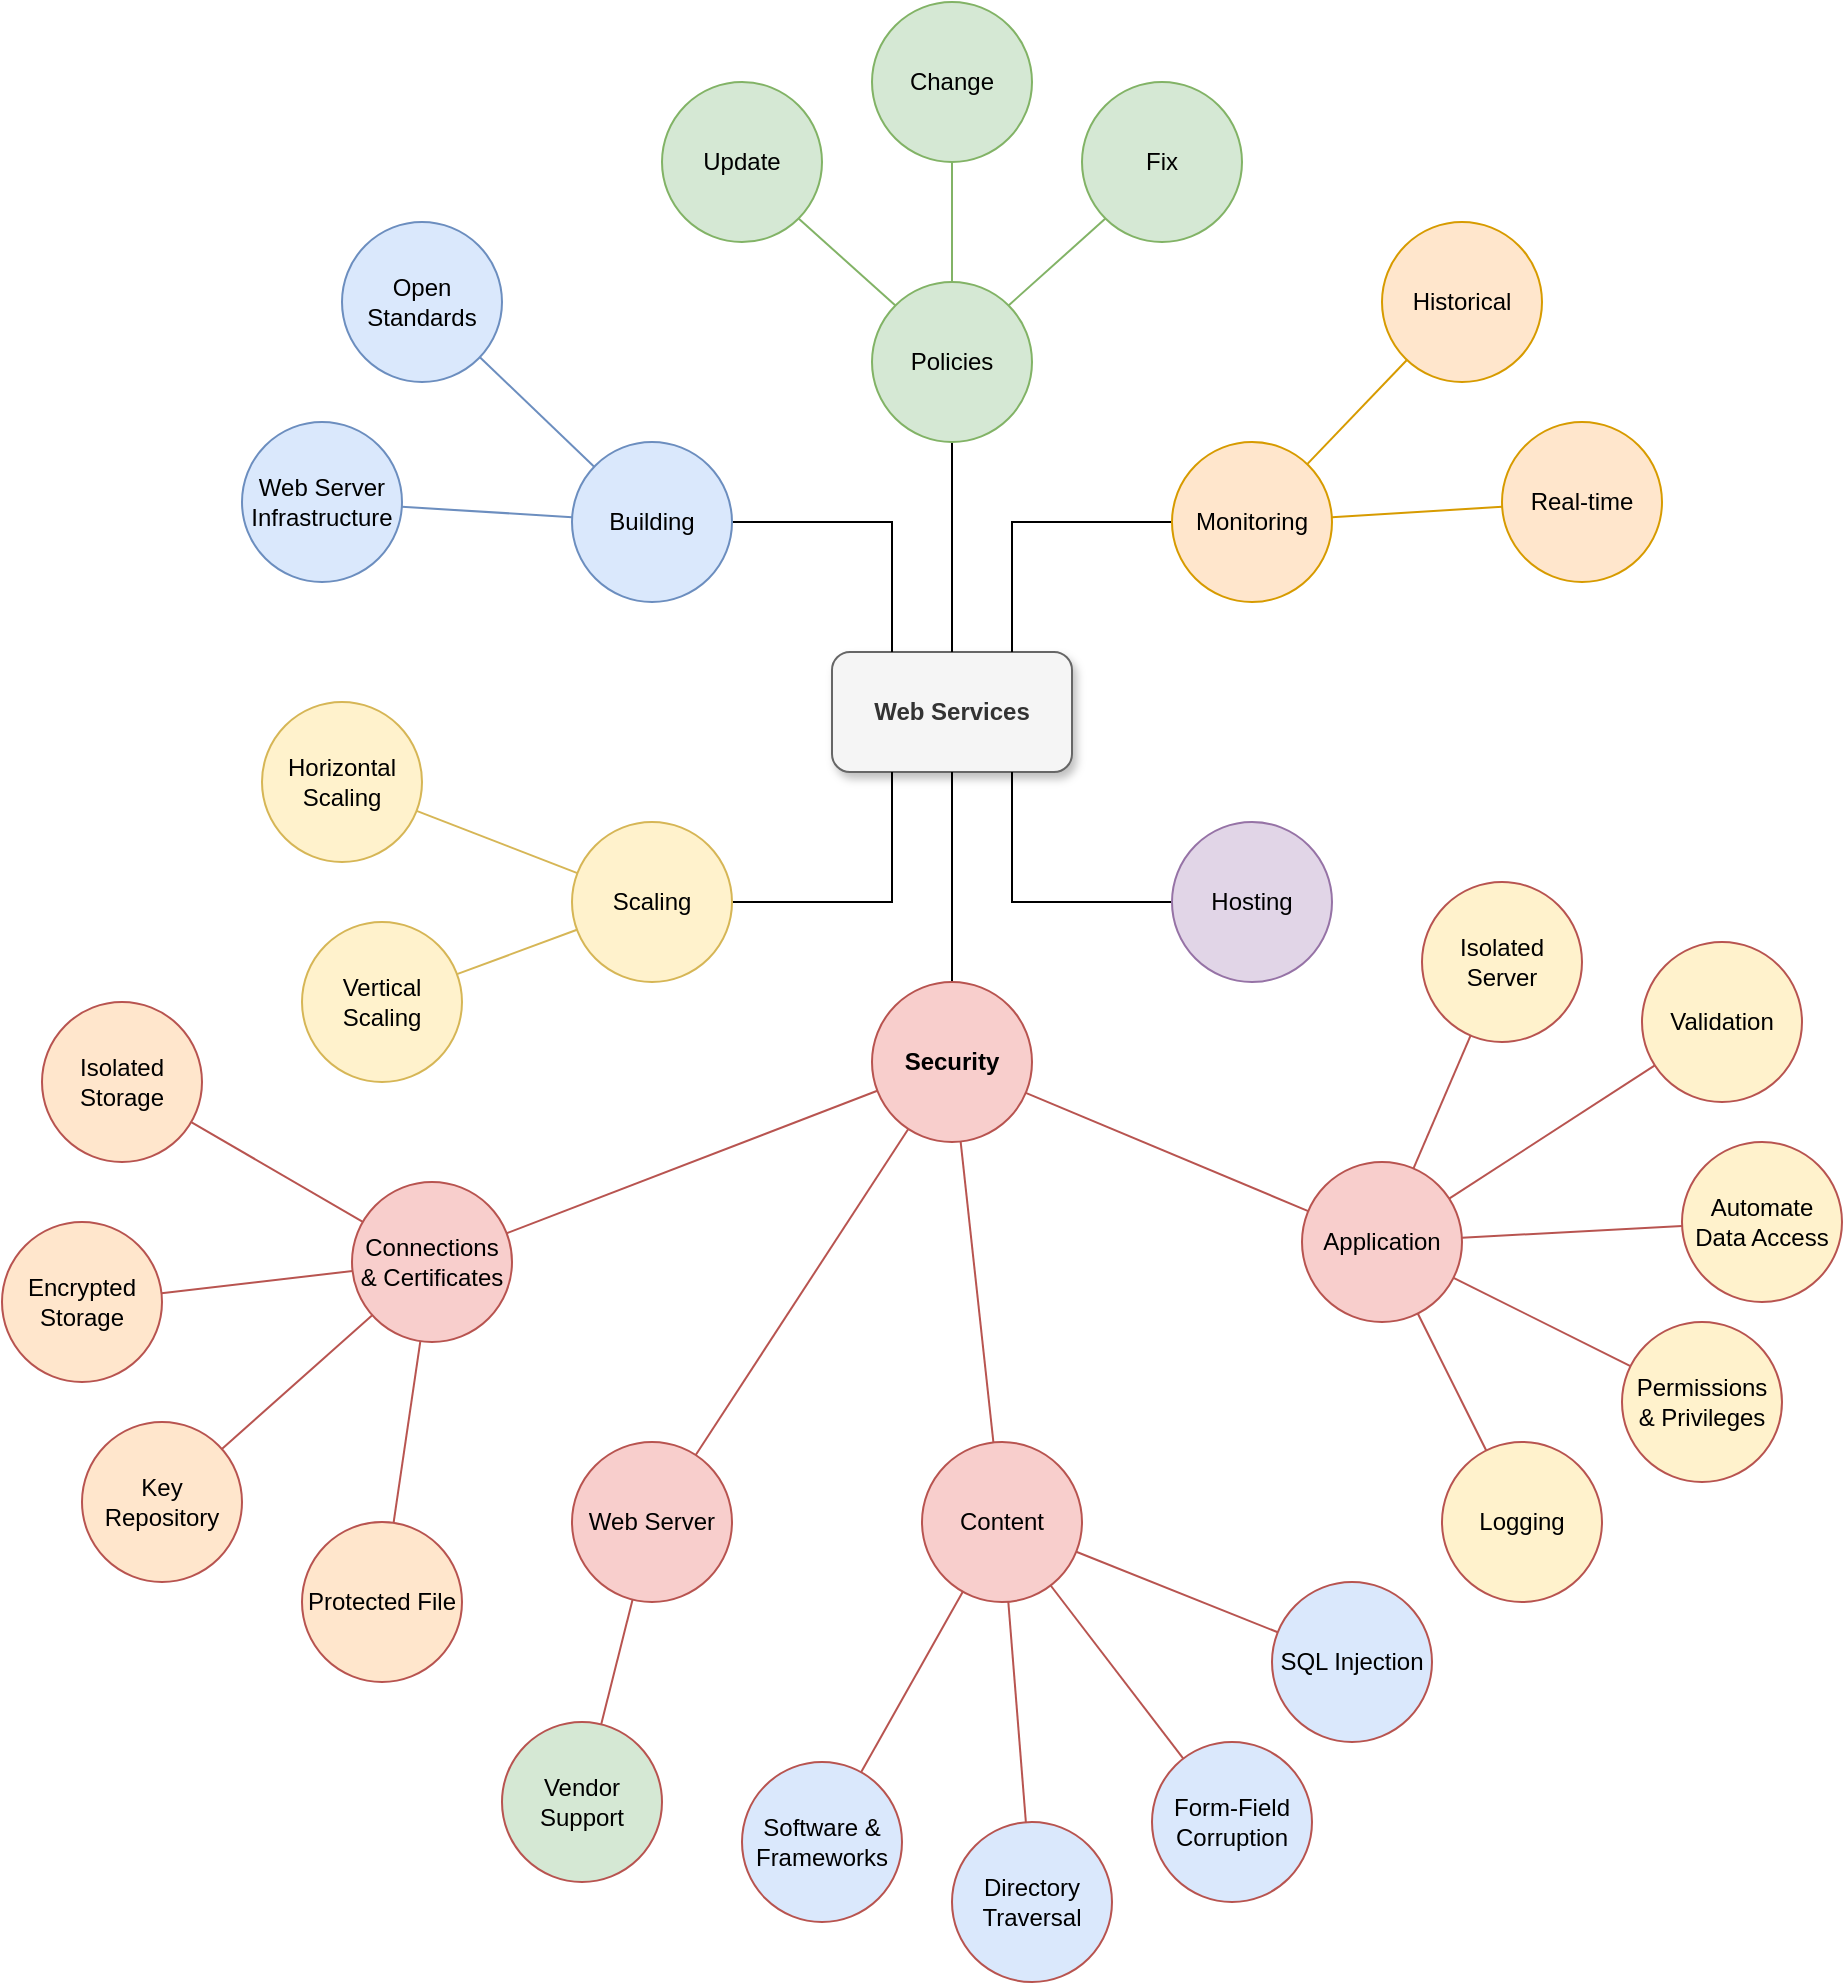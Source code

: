 <mxfile version="17.2.4" type="github">
  <diagram id="24S-3uZ9o3oFJGHXSIlB" name="Page-1">
    <mxGraphModel dx="2523" dy="1085" grid="1" gridSize="10" guides="1" tooltips="1" connect="1" arrows="1" fold="1" page="1" pageScale="1" pageWidth="850" pageHeight="1100" math="0" shadow="0">
      <root>
        <mxCell id="0" />
        <mxCell id="1" parent="0" />
        <mxCell id="C-41xfws82V7MeyMws4P-3" value="Web Services" style="rounded=1;whiteSpace=wrap;html=1;shadow=1;glass=0;sketch=0;fillColor=#f5f5f5;fontColor=#333333;strokeColor=#666666;fontStyle=1" parent="1" vertex="1">
          <mxGeometry x="365" y="415" width="120" height="60" as="geometry" />
        </mxCell>
        <mxCell id="RIXVrHPqZjZGEqXnlm6z-10" style="edgeStyle=orthogonalEdgeStyle;rounded=0;orthogonalLoop=1;jettySize=auto;html=1;entryX=0.25;entryY=0;entryDx=0;entryDy=0;endArrow=none;endFill=0;" parent="1" source="C-41xfws82V7MeyMws4P-4" target="C-41xfws82V7MeyMws4P-3" edge="1">
          <mxGeometry relative="1" as="geometry" />
        </mxCell>
        <mxCell id="C-41xfws82V7MeyMws4P-4" value="Building" style="ellipse;whiteSpace=wrap;html=1;aspect=fixed;fillColor=#dae8fc;strokeColor=#6c8ebf;" parent="1" vertex="1">
          <mxGeometry x="235" y="310" width="80" height="80" as="geometry" />
        </mxCell>
        <mxCell id="RIXVrHPqZjZGEqXnlm6z-11" style="edgeStyle=orthogonalEdgeStyle;rounded=0;orthogonalLoop=1;jettySize=auto;html=1;entryX=0.5;entryY=0;entryDx=0;entryDy=0;endArrow=none;endFill=0;" parent="1" source="RIXVrHPqZjZGEqXnlm6z-1" target="C-41xfws82V7MeyMws4P-3" edge="1">
          <mxGeometry relative="1" as="geometry" />
        </mxCell>
        <mxCell id="RIXVrHPqZjZGEqXnlm6z-1" value="Policies" style="ellipse;whiteSpace=wrap;html=1;aspect=fixed;fillColor=#d5e8d4;strokeColor=#82b366;" parent="1" vertex="1">
          <mxGeometry x="385" y="230" width="80" height="80" as="geometry" />
        </mxCell>
        <mxCell id="RIXVrHPqZjZGEqXnlm6z-12" style="edgeStyle=orthogonalEdgeStyle;rounded=0;orthogonalLoop=1;jettySize=auto;html=1;entryX=0.75;entryY=0;entryDx=0;entryDy=0;endArrow=none;endFill=0;" parent="1" source="RIXVrHPqZjZGEqXnlm6z-2" target="C-41xfws82V7MeyMws4P-3" edge="1">
          <mxGeometry relative="1" as="geometry" />
        </mxCell>
        <mxCell id="RIXVrHPqZjZGEqXnlm6z-2" value="Monitoring" style="ellipse;whiteSpace=wrap;html=1;aspect=fixed;fillColor=#ffe6cc;strokeColor=#d79b00;" parent="1" vertex="1">
          <mxGeometry x="535" y="310" width="80" height="80" as="geometry" />
        </mxCell>
        <mxCell id="RIXVrHPqZjZGEqXnlm6z-9" style="edgeStyle=orthogonalEdgeStyle;rounded=0;orthogonalLoop=1;jettySize=auto;html=1;entryX=0.25;entryY=1;entryDx=0;entryDy=0;endArrow=none;endFill=0;" parent="1" source="RIXVrHPqZjZGEqXnlm6z-3" target="C-41xfws82V7MeyMws4P-3" edge="1">
          <mxGeometry relative="1" as="geometry" />
        </mxCell>
        <mxCell id="RIXVrHPqZjZGEqXnlm6z-3" value="Scaling" style="ellipse;whiteSpace=wrap;html=1;aspect=fixed;fillColor=#fff2cc;strokeColor=#d6b656;" parent="1" vertex="1">
          <mxGeometry x="235" y="500" width="80" height="80" as="geometry" />
        </mxCell>
        <mxCell id="RIXVrHPqZjZGEqXnlm6z-8" style="edgeStyle=orthogonalEdgeStyle;rounded=0;orthogonalLoop=1;jettySize=auto;html=1;entryX=0.75;entryY=1;entryDx=0;entryDy=0;endArrow=none;endFill=0;" parent="1" source="RIXVrHPqZjZGEqXnlm6z-4" target="C-41xfws82V7MeyMws4P-3" edge="1">
          <mxGeometry relative="1" as="geometry" />
        </mxCell>
        <mxCell id="RIXVrHPqZjZGEqXnlm6z-4" value="Hosting" style="ellipse;whiteSpace=wrap;html=1;aspect=fixed;fillColor=#e1d5e7;strokeColor=#9673a6;" parent="1" vertex="1">
          <mxGeometry x="535" y="500" width="80" height="80" as="geometry" />
        </mxCell>
        <mxCell id="RIXVrHPqZjZGEqXnlm6z-7" style="edgeStyle=orthogonalEdgeStyle;rounded=0;orthogonalLoop=1;jettySize=auto;html=1;entryX=0.5;entryY=1;entryDx=0;entryDy=0;endArrow=none;endFill=0;" parent="1" source="RIXVrHPqZjZGEqXnlm6z-5" target="C-41xfws82V7MeyMws4P-3" edge="1">
          <mxGeometry relative="1" as="geometry" />
        </mxCell>
        <mxCell id="RIXVrHPqZjZGEqXnlm6z-5" value="Security" style="ellipse;whiteSpace=wrap;html=1;aspect=fixed;fillColor=#f8cecc;strokeColor=#b85450;fontStyle=1" parent="1" vertex="1">
          <mxGeometry x="385" y="580" width="80" height="80" as="geometry" />
        </mxCell>
        <mxCell id="RIXVrHPqZjZGEqXnlm6z-19" style="edgeStyle=none;rounded=0;orthogonalLoop=1;jettySize=auto;html=1;exitX=0;exitY=1;exitDx=0;exitDy=0;entryX=1;entryY=0;entryDx=0;entryDy=0;endArrow=none;endFill=0;fillColor=#d5e8d4;strokeColor=#82b366;" parent="1" source="RIXVrHPqZjZGEqXnlm6z-14" target="RIXVrHPqZjZGEqXnlm6z-1" edge="1">
          <mxGeometry relative="1" as="geometry" />
        </mxCell>
        <mxCell id="RIXVrHPqZjZGEqXnlm6z-14" value="Fix" style="ellipse;whiteSpace=wrap;html=1;aspect=fixed;fillColor=#d5e8d4;strokeColor=#82b366;" parent="1" vertex="1">
          <mxGeometry x="490" y="130" width="80" height="80" as="geometry" />
        </mxCell>
        <mxCell id="RIXVrHPqZjZGEqXnlm6z-20" style="edgeStyle=none;rounded=0;orthogonalLoop=1;jettySize=auto;html=1;entryX=0.5;entryY=0;entryDx=0;entryDy=0;endArrow=none;endFill=0;fillColor=#d5e8d4;strokeColor=#82b366;" parent="1" source="RIXVrHPqZjZGEqXnlm6z-15" target="RIXVrHPqZjZGEqXnlm6z-1" edge="1">
          <mxGeometry relative="1" as="geometry" />
        </mxCell>
        <mxCell id="RIXVrHPqZjZGEqXnlm6z-15" value="Change" style="ellipse;whiteSpace=wrap;html=1;aspect=fixed;fillColor=#d5e8d4;strokeColor=#82b366;" parent="1" vertex="1">
          <mxGeometry x="385" y="90" width="80" height="80" as="geometry" />
        </mxCell>
        <mxCell id="RIXVrHPqZjZGEqXnlm6z-18" style="rounded=0;orthogonalLoop=1;jettySize=auto;html=1;exitX=1;exitY=1;exitDx=0;exitDy=0;entryX=0;entryY=0;entryDx=0;entryDy=0;endArrow=none;endFill=0;fillColor=#d5e8d4;strokeColor=#82b366;" parent="1" source="RIXVrHPqZjZGEqXnlm6z-16" target="RIXVrHPqZjZGEqXnlm6z-1" edge="1">
          <mxGeometry relative="1" as="geometry" />
        </mxCell>
        <mxCell id="RIXVrHPqZjZGEqXnlm6z-16" value="Update" style="ellipse;whiteSpace=wrap;html=1;aspect=fixed;fillColor=#d5e8d4;strokeColor=#82b366;" parent="1" vertex="1">
          <mxGeometry x="280" y="130" width="80" height="80" as="geometry" />
        </mxCell>
        <mxCell id="RIXVrHPqZjZGEqXnlm6z-45" style="edgeStyle=none;rounded=0;orthogonalLoop=1;jettySize=auto;html=1;endArrow=none;endFill=0;fillColor=#dae8fc;strokeColor=#6c8ebf;" parent="1" source="RIXVrHPqZjZGEqXnlm6z-21" target="C-41xfws82V7MeyMws4P-4" edge="1">
          <mxGeometry relative="1" as="geometry" />
        </mxCell>
        <mxCell id="RIXVrHPqZjZGEqXnlm6z-21" value="Open Standards" style="ellipse;whiteSpace=wrap;html=1;aspect=fixed;fillColor=#dae8fc;strokeColor=#6c8ebf;" parent="1" vertex="1">
          <mxGeometry x="120" y="200" width="80" height="80" as="geometry" />
        </mxCell>
        <mxCell id="RIXVrHPqZjZGEqXnlm6z-46" style="edgeStyle=none;rounded=0;orthogonalLoop=1;jettySize=auto;html=1;endArrow=none;endFill=0;fillColor=#dae8fc;strokeColor=#6c8ebf;" parent="1" source="RIXVrHPqZjZGEqXnlm6z-22" target="C-41xfws82V7MeyMws4P-4" edge="1">
          <mxGeometry relative="1" as="geometry" />
        </mxCell>
        <mxCell id="RIXVrHPqZjZGEqXnlm6z-22" value="Web Server Infrastructure" style="ellipse;whiteSpace=wrap;html=1;aspect=fixed;fillColor=#dae8fc;strokeColor=#6c8ebf;" parent="1" vertex="1">
          <mxGeometry x="70" y="300" width="80" height="80" as="geometry" />
        </mxCell>
        <mxCell id="yy4eT_4TmovEYwxp9Cs3-31" style="edgeStyle=none;rounded=0;orthogonalLoop=1;jettySize=auto;html=1;endArrow=none;endFill=0;strokeColor=#B85450;" edge="1" parent="1" source="RIXVrHPqZjZGEqXnlm6z-27" target="RIXVrHPqZjZGEqXnlm6z-5">
          <mxGeometry relative="1" as="geometry" />
        </mxCell>
        <mxCell id="RIXVrHPqZjZGEqXnlm6z-27" value="Connections &amp;amp; Certificates" style="ellipse;whiteSpace=wrap;html=1;aspect=fixed;fillColor=#f8cecc;strokeColor=#B85450;" parent="1" vertex="1">
          <mxGeometry x="125" y="680" width="80" height="80" as="geometry" />
        </mxCell>
        <mxCell id="RIXVrHPqZjZGEqXnlm6z-34" style="edgeStyle=none;rounded=0;orthogonalLoop=1;jettySize=auto;html=1;endArrow=none;endFill=0;fillColor=#f8cecc;strokeColor=#B85450;" parent="1" source="RIXVrHPqZjZGEqXnlm6z-30" target="RIXVrHPqZjZGEqXnlm6z-5" edge="1">
          <mxGeometry relative="1" as="geometry" />
        </mxCell>
        <mxCell id="RIXVrHPqZjZGEqXnlm6z-30" value="Web Server" style="ellipse;whiteSpace=wrap;html=1;aspect=fixed;fillColor=#f8cecc;strokeColor=#B85450;" parent="1" vertex="1">
          <mxGeometry x="235" y="810" width="80" height="80" as="geometry" />
        </mxCell>
        <mxCell id="yy4eT_4TmovEYwxp9Cs3-34" style="edgeStyle=none;rounded=0;orthogonalLoop=1;jettySize=auto;html=1;endArrow=none;endFill=0;strokeColor=#B85450;" edge="1" parent="1" source="RIXVrHPqZjZGEqXnlm6z-31" target="RIXVrHPqZjZGEqXnlm6z-5">
          <mxGeometry relative="1" as="geometry" />
        </mxCell>
        <mxCell id="RIXVrHPqZjZGEqXnlm6z-31" value="Content" style="ellipse;whiteSpace=wrap;html=1;aspect=fixed;fillColor=#f8cecc;strokeColor=#B85450;" parent="1" vertex="1">
          <mxGeometry x="410" y="810" width="80" height="80" as="geometry" />
        </mxCell>
        <mxCell id="yy4eT_4TmovEYwxp9Cs3-33" style="edgeStyle=none;rounded=0;orthogonalLoop=1;jettySize=auto;html=1;endArrow=none;endFill=0;strokeColor=#B85450;" edge="1" parent="1" source="RIXVrHPqZjZGEqXnlm6z-32" target="RIXVrHPqZjZGEqXnlm6z-5">
          <mxGeometry relative="1" as="geometry" />
        </mxCell>
        <mxCell id="RIXVrHPqZjZGEqXnlm6z-32" value="Application" style="ellipse;whiteSpace=wrap;html=1;aspect=fixed;fillColor=#f8cecc;strokeColor=#B85450;" parent="1" vertex="1">
          <mxGeometry x="600" y="670" width="80" height="80" as="geometry" />
        </mxCell>
        <mxCell id="RIXVrHPqZjZGEqXnlm6z-44" style="edgeStyle=none;rounded=0;orthogonalLoop=1;jettySize=auto;html=1;endArrow=none;endFill=0;fillColor=#ffe6cc;strokeColor=#d79b00;" parent="1" source="RIXVrHPqZjZGEqXnlm6z-37" target="RIXVrHPqZjZGEqXnlm6z-2" edge="1">
          <mxGeometry relative="1" as="geometry" />
        </mxCell>
        <mxCell id="RIXVrHPqZjZGEqXnlm6z-37" value="Historical" style="ellipse;whiteSpace=wrap;html=1;aspect=fixed;fillColor=#ffe6cc;strokeColor=#d79b00;" parent="1" vertex="1">
          <mxGeometry x="640" y="200" width="80" height="80" as="geometry" />
        </mxCell>
        <mxCell id="RIXVrHPqZjZGEqXnlm6z-43" style="edgeStyle=none;rounded=0;orthogonalLoop=1;jettySize=auto;html=1;endArrow=none;endFill=0;fillColor=#ffe6cc;strokeColor=#d79b00;" parent="1" source="RIXVrHPqZjZGEqXnlm6z-38" target="RIXVrHPqZjZGEqXnlm6z-2" edge="1">
          <mxGeometry relative="1" as="geometry" />
        </mxCell>
        <mxCell id="RIXVrHPqZjZGEqXnlm6z-38" value="Real-time" style="ellipse;whiteSpace=wrap;html=1;aspect=fixed;fillColor=#ffe6cc;strokeColor=#d79b00;" parent="1" vertex="1">
          <mxGeometry x="700" y="300" width="80" height="80" as="geometry" />
        </mxCell>
        <mxCell id="RIXVrHPqZjZGEqXnlm6z-41" style="edgeStyle=none;rounded=0;orthogonalLoop=1;jettySize=auto;html=1;endArrow=none;endFill=0;fillColor=#fff2cc;strokeColor=#d6b656;" parent="1" source="RIXVrHPqZjZGEqXnlm6z-39" target="RIXVrHPqZjZGEqXnlm6z-3" edge="1">
          <mxGeometry relative="1" as="geometry" />
        </mxCell>
        <mxCell id="RIXVrHPqZjZGEqXnlm6z-39" value="Horizontal Scaling" style="ellipse;whiteSpace=wrap;html=1;aspect=fixed;fillColor=#fff2cc;strokeColor=#d6b656;" parent="1" vertex="1">
          <mxGeometry x="80" y="440" width="80" height="80" as="geometry" />
        </mxCell>
        <mxCell id="yy4eT_4TmovEYwxp9Cs3-32" style="edgeStyle=none;rounded=0;orthogonalLoop=1;jettySize=auto;html=1;endArrow=none;endFill=0;strokeColor=#d6b656;fillColor=#fff2cc;" edge="1" parent="1" source="RIXVrHPqZjZGEqXnlm6z-40" target="RIXVrHPqZjZGEqXnlm6z-3">
          <mxGeometry relative="1" as="geometry" />
        </mxCell>
        <mxCell id="RIXVrHPqZjZGEqXnlm6z-40" value="Vertical Scaling" style="ellipse;whiteSpace=wrap;html=1;aspect=fixed;fillColor=#fff2cc;strokeColor=#d6b656;" parent="1" vertex="1">
          <mxGeometry x="100" y="550" width="80" height="80" as="geometry" />
        </mxCell>
        <mxCell id="yy4eT_4TmovEYwxp9Cs3-17" style="edgeStyle=none;rounded=0;orthogonalLoop=1;jettySize=auto;html=1;endArrow=none;endFill=0;fillColor=#f8cecc;strokeColor=#B85450;" edge="1" parent="1" source="yy4eT_4TmovEYwxp9Cs3-1" target="RIXVrHPqZjZGEqXnlm6z-27">
          <mxGeometry relative="1" as="geometry" />
        </mxCell>
        <mxCell id="yy4eT_4TmovEYwxp9Cs3-1" value="Encrypted Storage" style="ellipse;whiteSpace=wrap;html=1;aspect=fixed;fillColor=#ffe6cc;strokeColor=#B85450;" vertex="1" parent="1">
          <mxGeometry x="-50" y="700" width="80" height="80" as="geometry" />
        </mxCell>
        <mxCell id="yy4eT_4TmovEYwxp9Cs3-18" style="edgeStyle=none;rounded=0;orthogonalLoop=1;jettySize=auto;html=1;endArrow=none;endFill=0;fillColor=#f8cecc;strokeColor=#B85450;" edge="1" parent="1" source="yy4eT_4TmovEYwxp9Cs3-2" target="RIXVrHPqZjZGEqXnlm6z-27">
          <mxGeometry relative="1" as="geometry" />
        </mxCell>
        <mxCell id="yy4eT_4TmovEYwxp9Cs3-2" value="Key Repository" style="ellipse;whiteSpace=wrap;html=1;aspect=fixed;fillColor=#ffe6cc;strokeColor=#B85450;" vertex="1" parent="1">
          <mxGeometry x="-10" y="800" width="80" height="80" as="geometry" />
        </mxCell>
        <mxCell id="yy4eT_4TmovEYwxp9Cs3-16" style="rounded=0;orthogonalLoop=1;jettySize=auto;html=1;endArrow=none;endFill=0;fillColor=#f8cecc;strokeColor=#B85450;" edge="1" parent="1" source="yy4eT_4TmovEYwxp9Cs3-3" target="RIXVrHPqZjZGEqXnlm6z-27">
          <mxGeometry relative="1" as="geometry" />
        </mxCell>
        <mxCell id="yy4eT_4TmovEYwxp9Cs3-3" value="Isolated Storage" style="ellipse;whiteSpace=wrap;html=1;aspect=fixed;fillColor=#ffe6cc;strokeColor=#B85450;" vertex="1" parent="1">
          <mxGeometry x="-30" y="590" width="80" height="80" as="geometry" />
        </mxCell>
        <mxCell id="yy4eT_4TmovEYwxp9Cs3-19" style="edgeStyle=none;rounded=0;orthogonalLoop=1;jettySize=auto;html=1;endArrow=none;endFill=0;fillColor=#f8cecc;strokeColor=#B85450;" edge="1" parent="1" source="yy4eT_4TmovEYwxp9Cs3-4" target="RIXVrHPqZjZGEqXnlm6z-27">
          <mxGeometry relative="1" as="geometry" />
        </mxCell>
        <mxCell id="yy4eT_4TmovEYwxp9Cs3-4" value="Protected File" style="ellipse;whiteSpace=wrap;html=1;aspect=fixed;fillColor=#ffe6cc;strokeColor=#B85450;" vertex="1" parent="1">
          <mxGeometry x="100" y="850" width="80" height="80" as="geometry" />
        </mxCell>
        <mxCell id="yy4eT_4TmovEYwxp9Cs3-20" style="edgeStyle=none;rounded=0;orthogonalLoop=1;jettySize=auto;html=1;endArrow=none;endFill=0;fillColor=#f8cecc;strokeColor=#B85450;" edge="1" parent="1" source="yy4eT_4TmovEYwxp9Cs3-6" target="RIXVrHPqZjZGEqXnlm6z-30">
          <mxGeometry relative="1" as="geometry" />
        </mxCell>
        <mxCell id="yy4eT_4TmovEYwxp9Cs3-6" value="Vendor Support" style="ellipse;whiteSpace=wrap;html=1;aspect=fixed;fillColor=#d5e8d4;strokeColor=#B85450;" vertex="1" parent="1">
          <mxGeometry x="200" y="950" width="80" height="80" as="geometry" />
        </mxCell>
        <mxCell id="yy4eT_4TmovEYwxp9Cs3-21" style="edgeStyle=none;rounded=0;orthogonalLoop=1;jettySize=auto;html=1;endArrow=none;endFill=0;fillColor=#f8cecc;strokeColor=#B85450;" edge="1" parent="1" source="yy4eT_4TmovEYwxp9Cs3-7" target="RIXVrHPqZjZGEqXnlm6z-31">
          <mxGeometry relative="1" as="geometry" />
        </mxCell>
        <mxCell id="yy4eT_4TmovEYwxp9Cs3-7" value="Software &amp;amp; Frameworks" style="ellipse;whiteSpace=wrap;html=1;aspect=fixed;fillColor=#dae8fc;strokeColor=#B85450;" vertex="1" parent="1">
          <mxGeometry x="320" y="970" width="80" height="80" as="geometry" />
        </mxCell>
        <mxCell id="yy4eT_4TmovEYwxp9Cs3-22" style="edgeStyle=none;rounded=0;orthogonalLoop=1;jettySize=auto;html=1;endArrow=none;endFill=0;fillColor=#f8cecc;strokeColor=#B85450;" edge="1" parent="1" source="yy4eT_4TmovEYwxp9Cs3-8" target="RIXVrHPqZjZGEqXnlm6z-31">
          <mxGeometry relative="1" as="geometry" />
        </mxCell>
        <mxCell id="yy4eT_4TmovEYwxp9Cs3-8" value="Directory Traversal" style="ellipse;whiteSpace=wrap;html=1;aspect=fixed;fillColor=#dae8fc;strokeColor=#B85450;" vertex="1" parent="1">
          <mxGeometry x="425" y="1000" width="80" height="80" as="geometry" />
        </mxCell>
        <mxCell id="yy4eT_4TmovEYwxp9Cs3-23" style="edgeStyle=none;rounded=0;orthogonalLoop=1;jettySize=auto;html=1;endArrow=none;endFill=0;fillColor=#f8cecc;strokeColor=#B85450;" edge="1" parent="1" source="yy4eT_4TmovEYwxp9Cs3-9" target="RIXVrHPqZjZGEqXnlm6z-31">
          <mxGeometry relative="1" as="geometry" />
        </mxCell>
        <mxCell id="yy4eT_4TmovEYwxp9Cs3-9" value="Form-Field Corruption" style="ellipse;whiteSpace=wrap;html=1;aspect=fixed;fillColor=#dae8fc;strokeColor=#B85450;" vertex="1" parent="1">
          <mxGeometry x="525" y="960" width="80" height="80" as="geometry" />
        </mxCell>
        <mxCell id="yy4eT_4TmovEYwxp9Cs3-24" style="edgeStyle=none;rounded=0;orthogonalLoop=1;jettySize=auto;html=1;endArrow=none;endFill=0;fillColor=#f8cecc;strokeColor=#B85450;" edge="1" parent="1" source="yy4eT_4TmovEYwxp9Cs3-10" target="RIXVrHPqZjZGEqXnlm6z-31">
          <mxGeometry relative="1" as="geometry" />
        </mxCell>
        <mxCell id="yy4eT_4TmovEYwxp9Cs3-10" value="SQL Injection" style="ellipse;whiteSpace=wrap;html=1;aspect=fixed;fillColor=#dae8fc;strokeColor=#B85450;" vertex="1" parent="1">
          <mxGeometry x="585" y="880" width="80" height="80" as="geometry" />
        </mxCell>
        <mxCell id="yy4eT_4TmovEYwxp9Cs3-25" style="edgeStyle=none;rounded=0;orthogonalLoop=1;jettySize=auto;html=1;endArrow=none;endFill=0;fillColor=#f8cecc;strokeColor=#B85450;" edge="1" parent="1" source="yy4eT_4TmovEYwxp9Cs3-12" target="RIXVrHPqZjZGEqXnlm6z-32">
          <mxGeometry relative="1" as="geometry" />
        </mxCell>
        <mxCell id="yy4eT_4TmovEYwxp9Cs3-12" value="Permissions &lt;br&gt;&amp;amp; Privileges" style="ellipse;whiteSpace=wrap;html=1;aspect=fixed;fillColor=#fff2cc;strokeColor=#B85450;" vertex="1" parent="1">
          <mxGeometry x="760" y="750" width="80" height="80" as="geometry" />
        </mxCell>
        <mxCell id="yy4eT_4TmovEYwxp9Cs3-26" style="edgeStyle=none;rounded=0;orthogonalLoop=1;jettySize=auto;html=1;endArrow=none;endFill=0;fillColor=#f8cecc;strokeColor=#B85450;" edge="1" parent="1" source="yy4eT_4TmovEYwxp9Cs3-13" target="RIXVrHPqZjZGEqXnlm6z-32">
          <mxGeometry relative="1" as="geometry" />
        </mxCell>
        <mxCell id="yy4eT_4TmovEYwxp9Cs3-13" value="Automate Data Access" style="ellipse;whiteSpace=wrap;html=1;aspect=fixed;fillColor=#fff2cc;strokeColor=#B85450;" vertex="1" parent="1">
          <mxGeometry x="790" y="660" width="80" height="80" as="geometry" />
        </mxCell>
        <mxCell id="yy4eT_4TmovEYwxp9Cs3-27" style="edgeStyle=none;rounded=0;orthogonalLoop=1;jettySize=auto;html=1;endArrow=none;endFill=0;fillColor=#f8cecc;strokeColor=#B85450;" edge="1" parent="1" source="yy4eT_4TmovEYwxp9Cs3-14" target="RIXVrHPqZjZGEqXnlm6z-32">
          <mxGeometry relative="1" as="geometry" />
        </mxCell>
        <mxCell id="yy4eT_4TmovEYwxp9Cs3-14" value="Validation" style="ellipse;whiteSpace=wrap;html=1;aspect=fixed;fillColor=#fff2cc;strokeColor=#B85450;" vertex="1" parent="1">
          <mxGeometry x="770" y="560" width="80" height="80" as="geometry" />
        </mxCell>
        <mxCell id="yy4eT_4TmovEYwxp9Cs3-28" style="edgeStyle=none;rounded=0;orthogonalLoop=1;jettySize=auto;html=1;endArrow=none;endFill=0;fillColor=#f8cecc;strokeColor=#B85450;" edge="1" parent="1" source="yy4eT_4TmovEYwxp9Cs3-15" target="RIXVrHPqZjZGEqXnlm6z-32">
          <mxGeometry relative="1" as="geometry" />
        </mxCell>
        <mxCell id="yy4eT_4TmovEYwxp9Cs3-15" value="Isolated Server" style="ellipse;whiteSpace=wrap;html=1;aspect=fixed;fillColor=#fff2cc;strokeColor=#B85450;" vertex="1" parent="1">
          <mxGeometry x="660" y="530" width="80" height="80" as="geometry" />
        </mxCell>
        <mxCell id="yy4eT_4TmovEYwxp9Cs3-30" style="edgeStyle=none;rounded=0;orthogonalLoop=1;jettySize=auto;html=1;endArrow=none;endFill=0;strokeColor=#B85450;" edge="1" parent="1" source="yy4eT_4TmovEYwxp9Cs3-29" target="RIXVrHPqZjZGEqXnlm6z-32">
          <mxGeometry relative="1" as="geometry" />
        </mxCell>
        <mxCell id="yy4eT_4TmovEYwxp9Cs3-29" value="Logging" style="ellipse;whiteSpace=wrap;html=1;aspect=fixed;fillColor=#fff2cc;strokeColor=#B85450;" vertex="1" parent="1">
          <mxGeometry x="670" y="810" width="80" height="80" as="geometry" />
        </mxCell>
      </root>
    </mxGraphModel>
  </diagram>
</mxfile>
